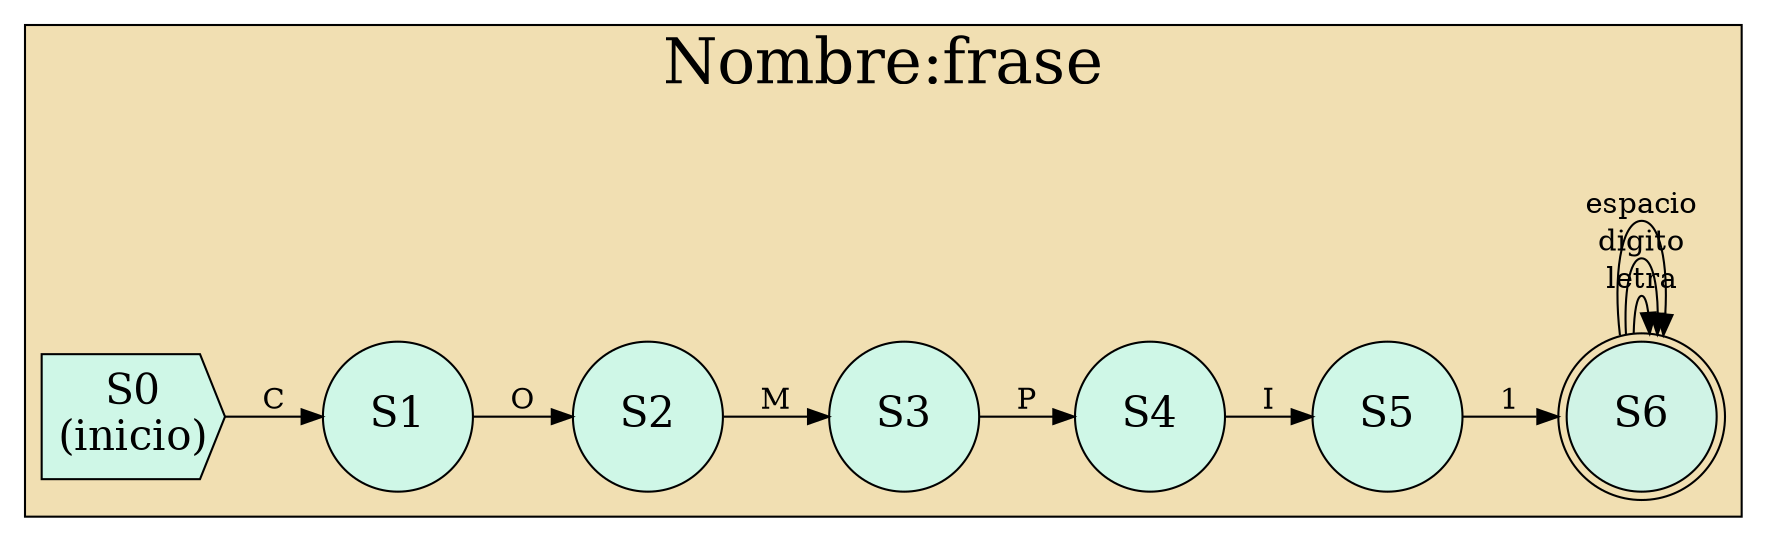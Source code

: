 digraph Patron{ 

    rankdir = LR
    layout = dot
    node[shape = circle, width = 1, height = 1]; 
    subgraph Cluster_A{ 
    label = "Nombre:frase"   
    fontcolor ="black" 
    fontsize = 30 
    bgcolor ="#F1DFB2" 
	nodeS3[label = "S3" fontcolor = "#000000" fontsize = 20 fillcolor = "#CFF7E7" style = filled]; 
	nodeS4[label = "S4" fontcolor = "#000000" fontsize = 20 fillcolor = "#CFF7E7" style = filled]; 
	nodeS5[label = "S5" fontcolor = "#000000" fontsize = 20 fillcolor = "#CFF7E7" style = filled]; 
    nodeS6[label = "S6" fontcolor = "#000000" fontsize = 20 fillcolor = "#D0F3E6" style = filled shape = doublecircle]; 
    nodeS0[label = "S0
(inicio)" fontcolor = "#000000" fontsize = 20 fillcolor = "#CFF7E7" style = filled shape = cds]; 
	nodeS1[label = "S1" fontcolor = "#000000" fontsize = 20 fillcolor = "#CFF7E7" style = filled]; 
	nodeS2[label = "S2" fontcolor = "#000000" fontsize = 20 fillcolor = "#CFF7E7" style = filled]; 
    nodeS3->nodeS4[label = P]
    nodeS4->nodeS5[label = I]
    nodeS5->nodeS6[label = 1]
    nodeS6->nodeS6[label = letra]
    nodeS6->nodeS6[label = digito]
    nodeS6->nodeS6[label = "\espacio"]
    nodeS0->nodeS1[label = C]
    nodeS1->nodeS2[label = O]
    nodeS2->nodeS3[label = M]

    } 

}
